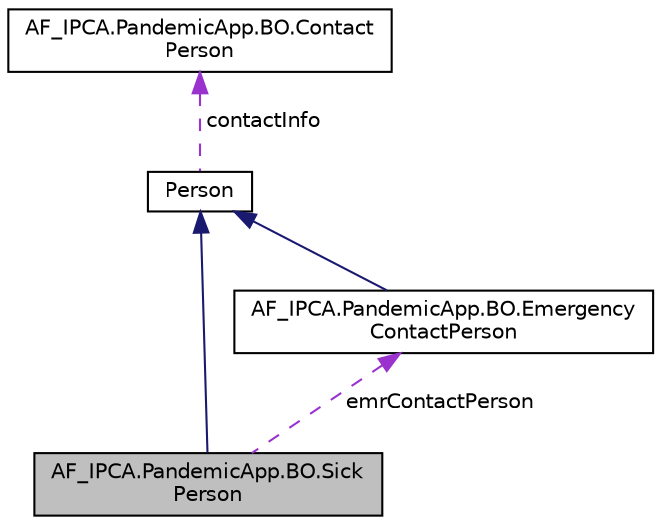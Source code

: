 digraph "AF_IPCA.PandemicApp.BO.SickPerson"
{
 // LATEX_PDF_SIZE
  edge [fontname="Helvetica",fontsize="10",labelfontname="Helvetica",labelfontsize="10"];
  node [fontname="Helvetica",fontsize="10",shape=record];
  Node1 [label="AF_IPCA.PandemicApp.BO.Sick\lPerson",height=0.2,width=0.4,color="black", fillcolor="grey75", style="filled", fontcolor="black",tooltip="sickperson class. This class handles all information related to a person wich is infected."];
  Node2 -> Node1 [dir="back",color="midnightblue",fontsize="10",style="solid",fontname="Helvetica"];
  Node2 [label="Person",height=0.2,width=0.4,color="black", fillcolor="white", style="filled",URL="$de/da0/class_a_f___i_p_c_a_1_1_pandemic_app_1_1_b_o_1_1_person.html",tooltip="This is Person's class. This will define a person."];
  Node3 -> Node2 [dir="back",color="darkorchid3",fontsize="10",style="dashed",label=" contactInfo" ,fontname="Helvetica"];
  Node3 [label="AF_IPCA.PandemicApp.BO.Contact\lPerson",height=0.2,width=0.4,color="black", fillcolor="white", style="filled",URL="$d2/dbb/class_a_f___i_p_c_a_1_1_pandemic_app_1_1_b_o_1_1_contact_person.html",tooltip="this class handles a person's contact."];
  Node4 -> Node1 [dir="back",color="darkorchid3",fontsize="10",style="dashed",label=" emrContactPerson" ,fontname="Helvetica"];
  Node4 [label="AF_IPCA.PandemicApp.BO.Emergency\lContactPerson",height=0.2,width=0.4,color="black", fillcolor="white", style="filled",URL="$d6/dee/class_a_f___i_p_c_a_1_1_pandemic_app_1_1_b_o_1_1_emergency_contact_person.html",tooltip="This class is the structure of an emergency contact person. It inherits from class Person"];
  Node2 -> Node4 [dir="back",color="midnightblue",fontsize="10",style="solid",fontname="Helvetica"];
}
